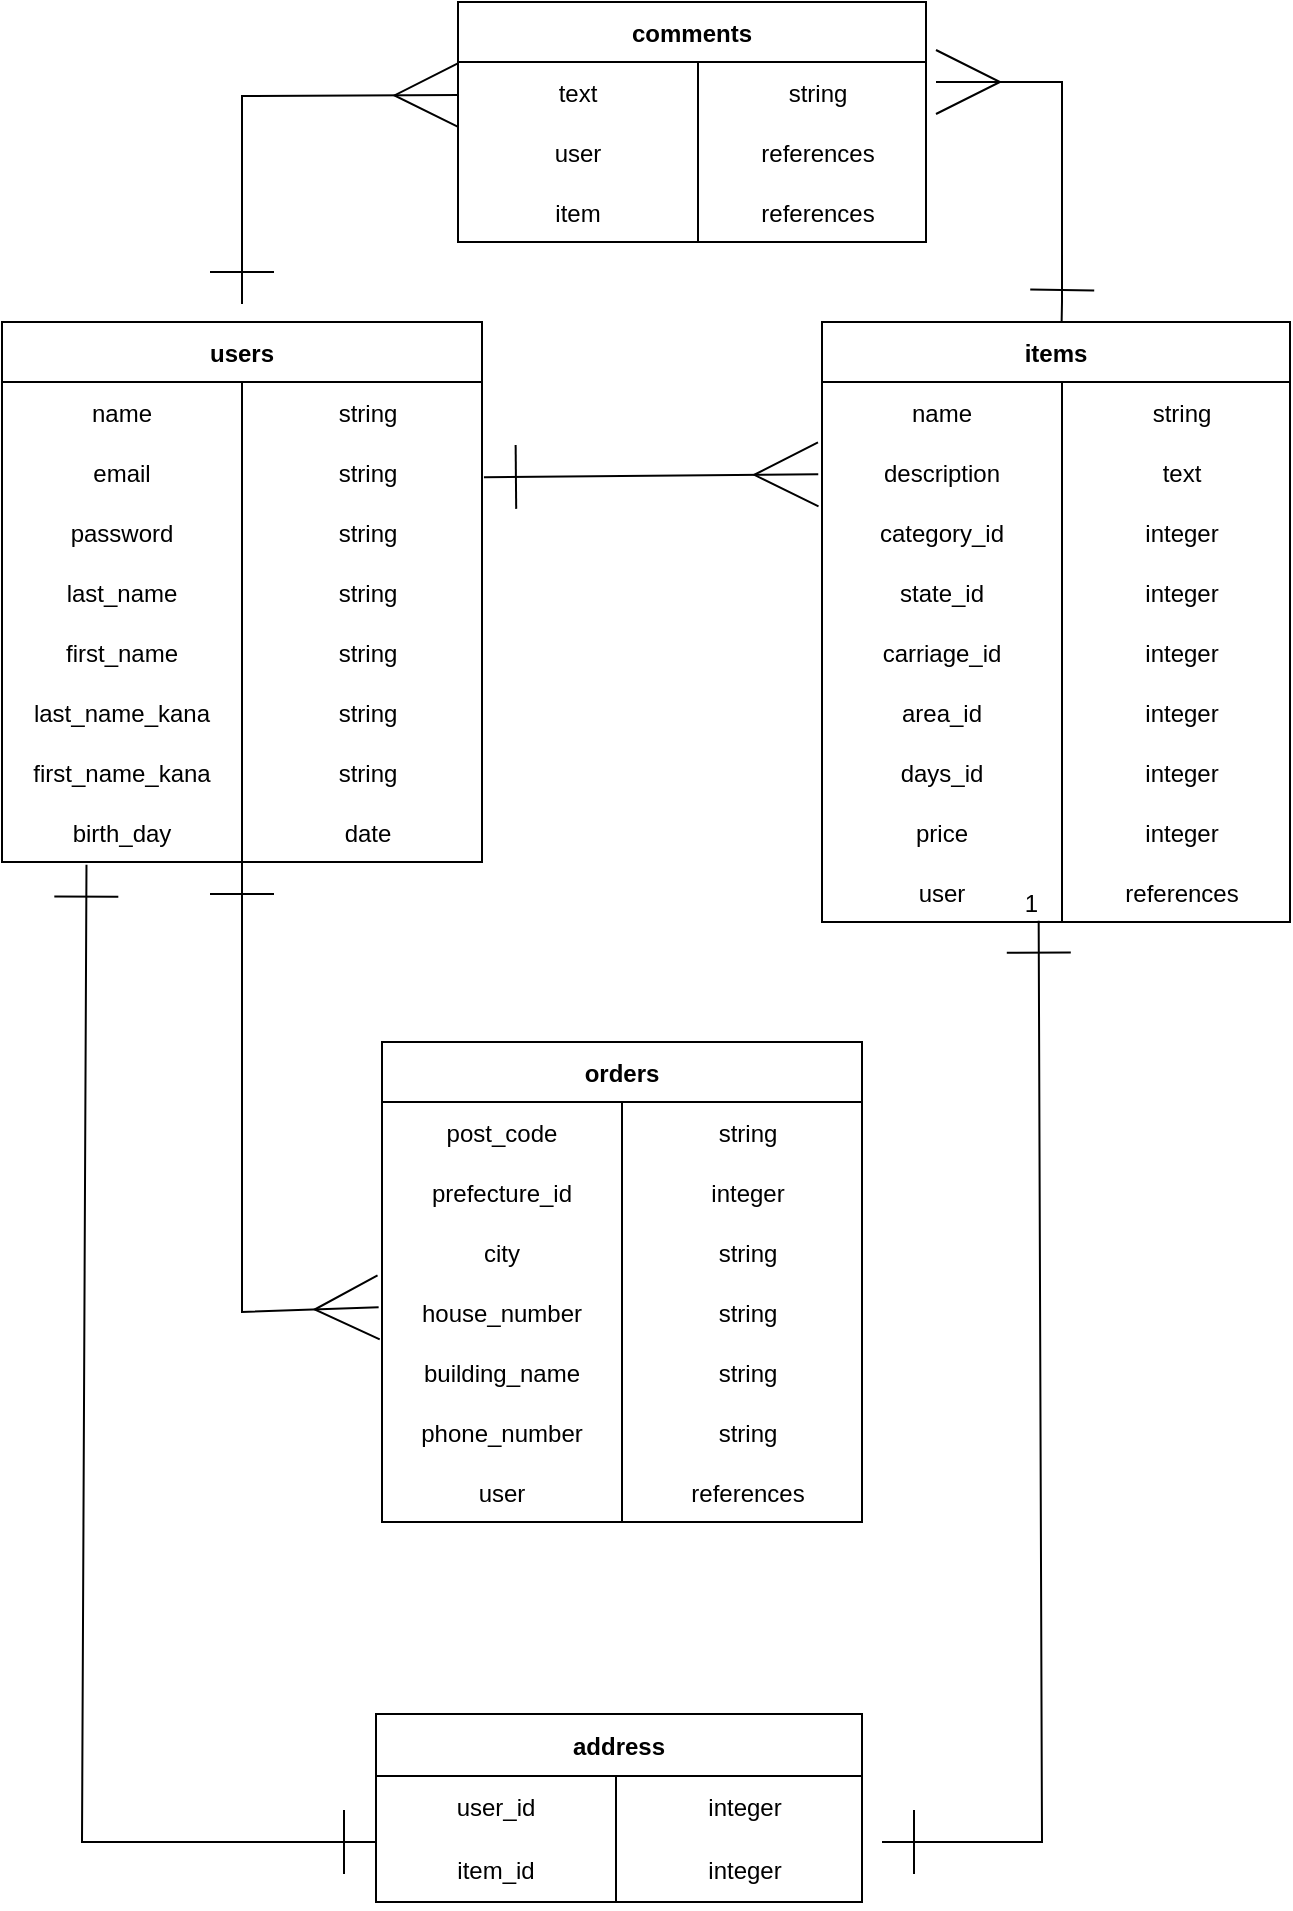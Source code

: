 <mxfile version="13.10.0" type="embed">
    <diagram id="Gu8R4DrEWCZwW9b-5CTM" name="ページ1">
        <mxGraphModel dx="643" dy="1870" grid="1" gridSize="10" guides="1" tooltips="1" connect="0" arrows="0" fold="1" page="1" pageScale="1" pageWidth="827" pageHeight="1169" math="0" shadow="0">
            <root>
                <mxCell id="0"/>
                <mxCell id="1" parent="0"/>
                <mxCell id="463" style="edgeStyle=none;rounded=0;orthogonalLoop=1;jettySize=auto;html=1;entryX=-0.008;entryY=0.538;entryDx=0;entryDy=0;entryPerimeter=0;startSize=30;endArrow=ERmany;endFill=0;exitX=1.004;exitY=0.586;exitDx=0;exitDy=0;exitPerimeter=0;startArrow=ERone;startFill=0;endSize=30;" parent="1" source="380" target="407" edge="1">
                    <mxGeometry relative="1" as="geometry"/>
                </mxCell>
                <mxCell id="571" style="edgeStyle=none;rounded=0;orthogonalLoop=1;jettySize=auto;html=1;entryX=0.001;entryY=0.388;entryDx=0;entryDy=0;entryPerimeter=0;startSize=30;endArrow=ERmany;endFill=0;endSize=30;startFill=0;startArrow=ERone;" parent="1" target="543" edge="1">
                    <mxGeometry relative="1" as="geometry">
                        <Array as="points">
                            <mxPoint x="160" y="7"/>
                        </Array>
                        <mxPoint x="160" y="111" as="sourcePoint"/>
                    </mxGeometry>
                </mxCell>
                <mxCell id="575" style="edgeStyle=none;rounded=0;orthogonalLoop=1;jettySize=auto;html=1;startSize=30;endArrow=ERmany;endFill=0;entryX=-0.007;entryY=0.422;entryDx=0;entryDy=0;entryPerimeter=0;startArrow=ERone;startFill=0;endSize=30;" parent="1" source="376" target="494" edge="1">
                    <mxGeometry relative="1" as="geometry">
                        <mxPoint x="160" y="600" as="targetPoint"/>
                        <Array as="points">
                            <mxPoint x="160" y="615"/>
                        </Array>
                    </mxGeometry>
                </mxCell>
                <mxCell id="376" value="users" style="shape=table;startSize=30;container=1;collapsible=1;childLayout=tableLayout;fixedRows=1;rowLines=0;fontStyle=1;align=center;resizeLast=1;fillColor=none;" parent="1" vertex="1">
                    <mxGeometry x="40" y="120" width="240" height="270" as="geometry"/>
                </mxCell>
                <mxCell id="377" value="" style="shape=partialRectangle;collapsible=0;dropTarget=0;pointerEvents=0;fillColor=none;top=0;left=0;bottom=0;right=0;points=[[0,0.5],[1,0.5]];portConstraint=eastwest;" parent="376" vertex="1">
                    <mxGeometry y="30" width="240" height="30" as="geometry"/>
                </mxCell>
                <mxCell id="378" value="name" style="shape=partialRectangle;connectable=0;fillColor=none;top=0;left=0;bottom=0;right=0;editable=1;overflow=hidden;" parent="377" vertex="1">
                    <mxGeometry width="120" height="30" as="geometry"/>
                </mxCell>
                <mxCell id="379" value="string" style="shape=partialRectangle;connectable=0;fillColor=none;top=0;left=0;bottom=0;right=0;align=center;spacingLeft=6;overflow=hidden;shadow=0;" parent="377" vertex="1">
                    <mxGeometry x="120" width="120" height="30" as="geometry"/>
                </mxCell>
                <mxCell id="380" value="" style="shape=partialRectangle;collapsible=0;dropTarget=0;pointerEvents=0;fillColor=none;top=0;left=0;bottom=0;right=0;points=[[0,0.5],[1,0.5]];portConstraint=eastwest;" parent="376" vertex="1">
                    <mxGeometry y="60" width="240" height="30" as="geometry"/>
                </mxCell>
                <mxCell id="381" value="email" style="shape=partialRectangle;connectable=0;fillColor=none;top=0;left=0;bottom=0;right=0;editable=1;overflow=hidden;" parent="380" vertex="1">
                    <mxGeometry width="120" height="30" as="geometry"/>
                </mxCell>
                <mxCell id="382" value="string" style="shape=partialRectangle;connectable=0;fillColor=none;top=0;left=0;bottom=0;right=0;align=center;spacingLeft=6;overflow=hidden;shadow=0;" parent="380" vertex="1">
                    <mxGeometry x="120" width="120" height="30" as="geometry"/>
                </mxCell>
                <mxCell id="400" style="shape=partialRectangle;collapsible=0;dropTarget=0;pointerEvents=0;fillColor=none;top=0;left=0;bottom=0;right=0;points=[[0,0.5],[1,0.5]];portConstraint=eastwest;" parent="376" vertex="1">
                    <mxGeometry y="90" width="240" height="30" as="geometry"/>
                </mxCell>
                <mxCell id="401" value="password" style="shape=partialRectangle;connectable=0;fillColor=none;top=0;left=0;bottom=0;right=0;editable=1;overflow=hidden;" parent="400" vertex="1">
                    <mxGeometry width="120" height="30" as="geometry"/>
                </mxCell>
                <mxCell id="402" value="string" style="shape=partialRectangle;connectable=0;fillColor=none;top=0;left=0;bottom=0;right=0;align=center;spacingLeft=6;overflow=hidden;shadow=0;" parent="400" vertex="1">
                    <mxGeometry x="120" width="120" height="30" as="geometry"/>
                </mxCell>
                <mxCell id="426" style="shape=partialRectangle;collapsible=0;dropTarget=0;pointerEvents=0;fillColor=none;top=0;left=0;bottom=0;right=0;points=[[0,0.5],[1,0.5]];portConstraint=eastwest;" parent="376" vertex="1">
                    <mxGeometry y="120" width="240" height="30" as="geometry"/>
                </mxCell>
                <mxCell id="427" value="last_name" style="shape=partialRectangle;connectable=0;fillColor=none;top=0;left=0;bottom=0;right=0;editable=1;overflow=hidden;" parent="426" vertex="1">
                    <mxGeometry width="120" height="30" as="geometry"/>
                </mxCell>
                <mxCell id="428" value="string" style="shape=partialRectangle;connectable=0;fillColor=none;top=0;left=0;bottom=0;right=0;align=center;spacingLeft=6;overflow=hidden;shadow=0;" parent="426" vertex="1">
                    <mxGeometry x="120" width="120" height="30" as="geometry"/>
                </mxCell>
                <mxCell id="423" style="shape=partialRectangle;collapsible=0;dropTarget=0;pointerEvents=0;fillColor=none;top=0;left=0;bottom=0;right=0;points=[[0,0.5],[1,0.5]];portConstraint=eastwest;" parent="376" vertex="1">
                    <mxGeometry y="150" width="240" height="30" as="geometry"/>
                </mxCell>
                <mxCell id="424" value="first_name" style="shape=partialRectangle;connectable=0;fillColor=none;top=0;left=0;bottom=0;right=0;editable=1;overflow=hidden;" parent="423" vertex="1">
                    <mxGeometry width="120" height="30" as="geometry"/>
                </mxCell>
                <mxCell id="425" value="string" style="shape=partialRectangle;connectable=0;fillColor=none;top=0;left=0;bottom=0;right=0;align=center;spacingLeft=6;overflow=hidden;shadow=0;" parent="423" vertex="1">
                    <mxGeometry x="120" width="120" height="30" as="geometry"/>
                </mxCell>
                <mxCell id="435" style="shape=partialRectangle;collapsible=0;dropTarget=0;pointerEvents=0;fillColor=none;top=0;left=0;bottom=0;right=0;points=[[0,0.5],[1,0.5]];portConstraint=eastwest;" parent="376" vertex="1">
                    <mxGeometry y="180" width="240" height="30" as="geometry"/>
                </mxCell>
                <mxCell id="436" value="last_name_kana" style="shape=partialRectangle;connectable=0;fillColor=none;top=0;left=0;bottom=0;right=0;editable=1;overflow=hidden;" parent="435" vertex="1">
                    <mxGeometry width="120" height="30" as="geometry"/>
                </mxCell>
                <mxCell id="437" value="string" style="shape=partialRectangle;connectable=0;fillColor=none;top=0;left=0;bottom=0;right=0;align=center;spacingLeft=6;overflow=hidden;shadow=0;" parent="435" vertex="1">
                    <mxGeometry x="120" width="120" height="30" as="geometry"/>
                </mxCell>
                <mxCell id="432" style="shape=partialRectangle;collapsible=0;dropTarget=0;pointerEvents=0;fillColor=none;top=0;left=0;bottom=0;right=0;points=[[0,0.5],[1,0.5]];portConstraint=eastwest;" parent="376" vertex="1">
                    <mxGeometry y="210" width="240" height="30" as="geometry"/>
                </mxCell>
                <mxCell id="433" value="first_name_kana" style="shape=partialRectangle;connectable=0;fillColor=none;top=0;left=0;bottom=0;right=0;editable=1;overflow=hidden;" parent="432" vertex="1">
                    <mxGeometry width="120" height="30" as="geometry"/>
                </mxCell>
                <mxCell id="434" value="string" style="shape=partialRectangle;connectable=0;fillColor=none;top=0;left=0;bottom=0;right=0;align=center;spacingLeft=6;overflow=hidden;shadow=0;" parent="432" vertex="1">
                    <mxGeometry x="120" width="120" height="30" as="geometry"/>
                </mxCell>
                <mxCell id="429" style="shape=partialRectangle;collapsible=0;dropTarget=0;pointerEvents=0;fillColor=none;top=0;left=0;bottom=0;right=0;points=[[0,0.5],[1,0.5]];portConstraint=eastwest;" parent="376" vertex="1">
                    <mxGeometry y="240" width="240" height="30" as="geometry"/>
                </mxCell>
                <mxCell id="430" value="birth_day" style="shape=partialRectangle;connectable=0;fillColor=none;top=0;left=0;bottom=0;right=0;editable=1;overflow=hidden;" parent="429" vertex="1">
                    <mxGeometry width="120" height="30" as="geometry"/>
                </mxCell>
                <mxCell id="431" value="date" style="shape=partialRectangle;connectable=0;fillColor=none;top=0;left=0;bottom=0;right=0;align=center;spacingLeft=6;overflow=hidden;shadow=0;" parent="429" vertex="1">
                    <mxGeometry x="120" width="120" height="30" as="geometry"/>
                </mxCell>
                <mxCell id="573" style="edgeStyle=none;rounded=0;orthogonalLoop=1;jettySize=auto;html=1;startSize=30;endArrow=ERmany;endFill=0;endSize=30;startFill=0;startArrow=ERone;" parent="1" source="403" edge="1">
                    <mxGeometry relative="1" as="geometry">
                        <Array as="points">
                            <mxPoint x="570" y="110"/>
                            <mxPoint x="570"/>
                        </Array>
                        <mxPoint x="507" as="targetPoint"/>
                    </mxGeometry>
                </mxCell>
                <mxCell id="403" value="items" style="shape=table;startSize=30;container=1;collapsible=1;childLayout=tableLayout;fixedRows=1;rowLines=0;fontStyle=1;align=center;resizeLast=1;fillColor=none;" parent="1" vertex="1">
                    <mxGeometry x="450" y="120" width="234" height="300" as="geometry"/>
                </mxCell>
                <mxCell id="404" value="" style="shape=partialRectangle;collapsible=0;dropTarget=0;pointerEvents=0;fillColor=none;top=0;left=0;bottom=0;right=0;points=[[0,0.5],[1,0.5]];portConstraint=eastwest;" parent="403" vertex="1">
                    <mxGeometry y="30" width="234" height="30" as="geometry"/>
                </mxCell>
                <mxCell id="405" value="name" style="shape=partialRectangle;connectable=0;fillColor=none;top=0;left=0;bottom=0;right=0;editable=1;overflow=hidden;" parent="404" vertex="1">
                    <mxGeometry width="120" height="30" as="geometry"/>
                </mxCell>
                <mxCell id="406" value="string" style="shape=partialRectangle;connectable=0;fillColor=none;top=0;left=0;bottom=0;right=0;align=center;spacingLeft=6;overflow=hidden;shadow=0;" parent="404" vertex="1">
                    <mxGeometry x="120" width="114" height="30" as="geometry"/>
                </mxCell>
                <mxCell id="407" value="" style="shape=partialRectangle;collapsible=0;dropTarget=0;pointerEvents=0;fillColor=none;top=0;left=0;bottom=0;right=0;points=[[0,0.5],[1,0.5]];portConstraint=eastwest;" parent="403" vertex="1">
                    <mxGeometry y="60" width="234" height="30" as="geometry"/>
                </mxCell>
                <mxCell id="408" value="description" style="shape=partialRectangle;connectable=0;fillColor=none;top=0;left=0;bottom=0;right=0;editable=1;overflow=hidden;" parent="407" vertex="1">
                    <mxGeometry width="120" height="30" as="geometry"/>
                </mxCell>
                <mxCell id="409" value="text" style="shape=partialRectangle;connectable=0;fillColor=none;top=0;left=0;bottom=0;right=0;align=center;spacingLeft=6;overflow=hidden;shadow=0;" parent="407" vertex="1">
                    <mxGeometry x="120" width="114" height="30" as="geometry"/>
                </mxCell>
                <mxCell id="410" style="shape=partialRectangle;collapsible=0;dropTarget=0;pointerEvents=0;fillColor=none;top=0;left=0;bottom=0;right=0;points=[[0,0.5],[1,0.5]];portConstraint=eastwest;" parent="403" vertex="1">
                    <mxGeometry y="90" width="234" height="30" as="geometry"/>
                </mxCell>
                <mxCell id="411" value="category_id" style="shape=partialRectangle;connectable=0;fillColor=none;top=0;left=0;bottom=0;right=0;editable=1;overflow=hidden;" parent="410" vertex="1">
                    <mxGeometry width="120" height="30" as="geometry"/>
                </mxCell>
                <mxCell id="412" value="integer" style="shape=partialRectangle;connectable=0;fillColor=none;top=0;left=0;bottom=0;right=0;align=center;spacingLeft=6;overflow=hidden;shadow=0;" parent="410" vertex="1">
                    <mxGeometry x="120" width="114" height="30" as="geometry"/>
                </mxCell>
                <mxCell id="467" style="shape=partialRectangle;collapsible=0;dropTarget=0;pointerEvents=0;fillColor=none;top=0;left=0;bottom=0;right=0;points=[[0,0.5],[1,0.5]];portConstraint=eastwest;" parent="403" vertex="1">
                    <mxGeometry y="120" width="234" height="30" as="geometry"/>
                </mxCell>
                <mxCell id="468" value="state_id" style="shape=partialRectangle;connectable=0;fillColor=none;top=0;left=0;bottom=0;right=0;editable=1;overflow=hidden;" parent="467" vertex="1">
                    <mxGeometry width="120" height="30" as="geometry"/>
                </mxCell>
                <mxCell id="469" value="integer" style="shape=partialRectangle;connectable=0;fillColor=none;top=0;left=0;bottom=0;right=0;align=center;spacingLeft=6;overflow=hidden;shadow=0;" parent="467" vertex="1">
                    <mxGeometry x="120" width="114" height="30" as="geometry"/>
                </mxCell>
                <mxCell id="464" style="shape=partialRectangle;collapsible=0;dropTarget=0;pointerEvents=0;fillColor=none;top=0;left=0;bottom=0;right=0;points=[[0,0.5],[1,0.5]];portConstraint=eastwest;" parent="403" vertex="1">
                    <mxGeometry y="150" width="234" height="30" as="geometry"/>
                </mxCell>
                <mxCell id="465" value="carriage_id" style="shape=partialRectangle;connectable=0;fillColor=none;top=0;left=0;bottom=0;right=0;editable=1;overflow=hidden;" parent="464" vertex="1">
                    <mxGeometry width="120" height="30" as="geometry"/>
                </mxCell>
                <mxCell id="466" value="integer" style="shape=partialRectangle;connectable=0;fillColor=none;top=0;left=0;bottom=0;right=0;align=center;spacingLeft=6;overflow=hidden;shadow=0;" parent="464" vertex="1">
                    <mxGeometry x="120" width="114" height="30" as="geometry"/>
                </mxCell>
                <mxCell id="473" style="shape=partialRectangle;collapsible=0;dropTarget=0;pointerEvents=0;fillColor=none;top=0;left=0;bottom=0;right=0;points=[[0,0.5],[1,0.5]];portConstraint=eastwest;" parent="403" vertex="1">
                    <mxGeometry y="180" width="234" height="30" as="geometry"/>
                </mxCell>
                <mxCell id="474" value="area_id" style="shape=partialRectangle;connectable=0;fillColor=none;top=0;left=0;bottom=0;right=0;editable=1;overflow=hidden;" parent="473" vertex="1">
                    <mxGeometry width="120" height="30" as="geometry"/>
                </mxCell>
                <mxCell id="475" value="integer" style="shape=partialRectangle;connectable=0;fillColor=none;top=0;left=0;bottom=0;right=0;align=center;spacingLeft=6;overflow=hidden;shadow=0;" parent="473" vertex="1">
                    <mxGeometry x="120" width="114" height="30" as="geometry"/>
                </mxCell>
                <mxCell id="470" style="shape=partialRectangle;collapsible=0;dropTarget=0;pointerEvents=0;fillColor=none;top=0;left=0;bottom=0;right=0;points=[[0,0.5],[1,0.5]];portConstraint=eastwest;" parent="403" vertex="1">
                    <mxGeometry y="210" width="234" height="30" as="geometry"/>
                </mxCell>
                <mxCell id="471" value="days_id" style="shape=partialRectangle;connectable=0;fillColor=none;top=0;left=0;bottom=0;right=0;editable=1;overflow=hidden;" parent="470" vertex="1">
                    <mxGeometry width="120" height="30" as="geometry"/>
                </mxCell>
                <mxCell id="472" value="integer" style="shape=partialRectangle;connectable=0;fillColor=none;top=0;left=0;bottom=0;right=0;align=center;spacingLeft=6;overflow=hidden;shadow=0;" parent="470" vertex="1">
                    <mxGeometry x="120" width="114" height="30" as="geometry"/>
                </mxCell>
                <mxCell id="476" style="shape=partialRectangle;collapsible=0;dropTarget=0;pointerEvents=0;fillColor=none;top=0;left=0;bottom=0;right=0;points=[[0,0.5],[1,0.5]];portConstraint=eastwest;" parent="403" vertex="1">
                    <mxGeometry y="240" width="234" height="30" as="geometry"/>
                </mxCell>
                <mxCell id="477" value="price" style="shape=partialRectangle;connectable=0;fillColor=none;top=0;left=0;bottom=0;right=0;editable=1;overflow=hidden;" parent="476" vertex="1">
                    <mxGeometry width="120" height="30" as="geometry"/>
                </mxCell>
                <mxCell id="478" value="integer" style="shape=partialRectangle;connectable=0;fillColor=none;top=0;left=0;bottom=0;right=0;align=center;spacingLeft=6;overflow=hidden;shadow=0;" parent="476" vertex="1">
                    <mxGeometry x="120" width="114" height="30" as="geometry"/>
                </mxCell>
                <mxCell id="613" style="shape=partialRectangle;collapsible=0;dropTarget=0;pointerEvents=0;fillColor=none;top=0;left=0;bottom=0;right=0;points=[[0,0.5],[1,0.5]];portConstraint=eastwest;" parent="403" vertex="1">
                    <mxGeometry y="270" width="234" height="30" as="geometry"/>
                </mxCell>
                <mxCell id="614" value="user" style="shape=partialRectangle;connectable=0;fillColor=none;top=0;left=0;bottom=0;right=0;editable=1;overflow=hidden;" parent="613" vertex="1">
                    <mxGeometry width="120" height="30" as="geometry"/>
                </mxCell>
                <mxCell id="615" value="references" style="shape=partialRectangle;connectable=0;fillColor=none;top=0;left=0;bottom=0;right=0;align=center;spacingLeft=6;overflow=hidden;shadow=0;" parent="613" vertex="1">
                    <mxGeometry x="120" width="114" height="30" as="geometry"/>
                </mxCell>
                <mxCell id="413" value="orders" style="shape=table;startSize=30;container=1;collapsible=1;childLayout=tableLayout;fixedRows=1;rowLines=0;fontStyle=1;align=center;resizeLast=1;fillColor=none;" parent="1" vertex="1">
                    <mxGeometry x="230" y="480" width="240" height="240" as="geometry"/>
                </mxCell>
                <mxCell id="485" style="shape=partialRectangle;collapsible=0;dropTarget=0;pointerEvents=0;fillColor=none;top=0;left=0;bottom=0;right=0;points=[[0,0.5],[1,0.5]];portConstraint=eastwest;" parent="413" vertex="1">
                    <mxGeometry y="30" width="240" height="30" as="geometry"/>
                </mxCell>
                <mxCell id="486" value="post_code" style="shape=partialRectangle;connectable=0;fillColor=none;top=0;left=0;bottom=0;right=0;editable=1;overflow=hidden;" parent="485" vertex="1">
                    <mxGeometry width="120" height="30" as="geometry"/>
                </mxCell>
                <mxCell id="487" value="string" style="shape=partialRectangle;connectable=0;fillColor=none;top=0;left=0;bottom=0;right=0;align=center;spacingLeft=6;overflow=hidden;shadow=0;" parent="485" vertex="1">
                    <mxGeometry x="120" width="120" height="30" as="geometry"/>
                </mxCell>
                <mxCell id="488" style="shape=partialRectangle;collapsible=0;dropTarget=0;pointerEvents=0;fillColor=none;top=0;left=0;bottom=0;right=0;points=[[0,0.5],[1,0.5]];portConstraint=eastwest;" parent="413" vertex="1">
                    <mxGeometry y="60" width="240" height="30" as="geometry"/>
                </mxCell>
                <mxCell id="489" value="prefecture_id" style="shape=partialRectangle;connectable=0;fillColor=none;top=0;left=0;bottom=0;right=0;editable=1;overflow=hidden;fontStyle=0" parent="488" vertex="1">
                    <mxGeometry width="120" height="30" as="geometry"/>
                </mxCell>
                <mxCell id="490" value="integer" style="shape=partialRectangle;connectable=0;fillColor=none;top=0;left=0;bottom=0;right=0;align=center;spacingLeft=6;overflow=hidden;shadow=0;" parent="488" vertex="1">
                    <mxGeometry x="120" width="120" height="30" as="geometry"/>
                </mxCell>
                <mxCell id="491" style="shape=partialRectangle;collapsible=0;dropTarget=0;pointerEvents=0;fillColor=none;top=0;left=0;bottom=0;right=0;points=[[0,0.5],[1,0.5]];portConstraint=eastwest;" parent="413" vertex="1">
                    <mxGeometry y="90" width="240" height="30" as="geometry"/>
                </mxCell>
                <mxCell id="492" value="city" style="shape=partialRectangle;connectable=0;fillColor=none;top=0;left=0;bottom=0;right=0;editable=1;overflow=hidden;" parent="491" vertex="1">
                    <mxGeometry width="120" height="30" as="geometry"/>
                </mxCell>
                <mxCell id="493" value="string" style="shape=partialRectangle;connectable=0;fillColor=none;top=0;left=0;bottom=0;right=0;align=center;spacingLeft=6;overflow=hidden;shadow=0;" parent="491" vertex="1">
                    <mxGeometry x="120" width="120" height="30" as="geometry"/>
                </mxCell>
                <mxCell id="494" style="shape=partialRectangle;collapsible=0;dropTarget=0;pointerEvents=0;fillColor=none;top=0;left=0;bottom=0;right=0;points=[[0,0.5],[1,0.5]];portConstraint=eastwest;" parent="413" vertex="1">
                    <mxGeometry y="120" width="240" height="30" as="geometry"/>
                </mxCell>
                <mxCell id="495" value="house_number" style="shape=partialRectangle;connectable=0;fillColor=none;top=0;left=0;bottom=0;right=0;editable=1;overflow=hidden;" parent="494" vertex="1">
                    <mxGeometry width="120" height="30" as="geometry"/>
                </mxCell>
                <mxCell id="496" value="string" style="shape=partialRectangle;connectable=0;fillColor=none;top=0;left=0;bottom=0;right=0;align=center;spacingLeft=6;overflow=hidden;shadow=0;" parent="494" vertex="1">
                    <mxGeometry x="120" width="120" height="30" as="geometry"/>
                </mxCell>
                <mxCell id="497" style="shape=partialRectangle;collapsible=0;dropTarget=0;pointerEvents=0;fillColor=none;top=0;left=0;bottom=0;right=0;points=[[0,0.5],[1,0.5]];portConstraint=eastwest;" parent="413" vertex="1">
                    <mxGeometry y="150" width="240" height="30" as="geometry"/>
                </mxCell>
                <mxCell id="498" value="building_name" style="shape=partialRectangle;connectable=0;fillColor=none;top=0;left=0;bottom=0;right=0;editable=1;overflow=hidden;" parent="497" vertex="1">
                    <mxGeometry width="120" height="30" as="geometry"/>
                </mxCell>
                <mxCell id="499" value="string" style="shape=partialRectangle;connectable=0;fillColor=none;top=0;left=0;bottom=0;right=0;align=center;spacingLeft=6;overflow=hidden;shadow=0;" parent="497" vertex="1">
                    <mxGeometry x="120" width="120" height="30" as="geometry"/>
                </mxCell>
                <mxCell id="500" style="shape=partialRectangle;collapsible=0;dropTarget=0;pointerEvents=0;fillColor=none;top=0;left=0;bottom=0;right=0;points=[[0,0.5],[1,0.5]];portConstraint=eastwest;" parent="413" vertex="1">
                    <mxGeometry y="180" width="240" height="30" as="geometry"/>
                </mxCell>
                <mxCell id="501" value="phone_number" style="shape=partialRectangle;connectable=0;fillColor=none;top=0;left=0;bottom=0;right=0;editable=1;overflow=hidden;" parent="500" vertex="1">
                    <mxGeometry width="120" height="30" as="geometry"/>
                </mxCell>
                <mxCell id="502" value="string" style="shape=partialRectangle;connectable=0;fillColor=none;top=0;left=0;bottom=0;right=0;align=center;spacingLeft=6;overflow=hidden;shadow=0;" parent="500" vertex="1">
                    <mxGeometry x="120" width="120" height="30" as="geometry"/>
                </mxCell>
                <mxCell id="616" style="shape=partialRectangle;collapsible=0;dropTarget=0;pointerEvents=0;fillColor=none;top=0;left=0;bottom=0;right=0;points=[[0,0.5],[1,0.5]];portConstraint=eastwest;" parent="413" vertex="1">
                    <mxGeometry y="210" width="240" height="30" as="geometry"/>
                </mxCell>
                <mxCell id="617" value="user" style="shape=partialRectangle;connectable=0;fillColor=none;top=0;left=0;bottom=0;right=0;editable=1;overflow=hidden;" parent="616" vertex="1">
                    <mxGeometry width="120" height="30" as="geometry"/>
                </mxCell>
                <mxCell id="618" value="references" style="shape=partialRectangle;connectable=0;fillColor=none;top=0;left=0;bottom=0;right=0;align=center;spacingLeft=6;overflow=hidden;shadow=0;" parent="616" vertex="1">
                    <mxGeometry x="120" width="120" height="30" as="geometry"/>
                </mxCell>
                <mxCell id="543" value="comments" style="shape=table;startSize=30;container=1;collapsible=1;childLayout=tableLayout;fixedRows=1;rowLines=0;fontStyle=1;align=center;resizeLast=1;fillColor=none;" parent="1" vertex="1">
                    <mxGeometry x="268" y="-40" width="234" height="120" as="geometry"/>
                </mxCell>
                <mxCell id="553" style="shape=partialRectangle;collapsible=0;dropTarget=0;pointerEvents=0;fillColor=none;top=0;left=0;bottom=0;right=0;points=[[0,0.5],[1,0.5]];portConstraint=eastwest;" parent="543" vertex="1">
                    <mxGeometry y="30" width="234" height="30" as="geometry"/>
                </mxCell>
                <mxCell id="554" value="text" style="shape=partialRectangle;connectable=0;fillColor=none;top=0;left=0;bottom=0;right=0;editable=1;overflow=hidden;" parent="553" vertex="1">
                    <mxGeometry width="120" height="30" as="geometry"/>
                </mxCell>
                <mxCell id="555" value="string" style="shape=partialRectangle;connectable=0;fillColor=none;top=0;left=0;bottom=0;right=0;align=center;spacingLeft=6;overflow=hidden;shadow=0;" parent="553" vertex="1">
                    <mxGeometry x="120" width="114" height="30" as="geometry"/>
                </mxCell>
                <mxCell id="578" style="shape=partialRectangle;collapsible=0;dropTarget=0;pointerEvents=0;fillColor=none;top=0;left=0;bottom=0;right=0;points=[[0,0.5],[1,0.5]];portConstraint=eastwest;" parent="543" vertex="1">
                    <mxGeometry y="60" width="234" height="30" as="geometry"/>
                </mxCell>
                <mxCell id="579" value="user" style="shape=partialRectangle;connectable=0;fillColor=none;top=0;left=0;bottom=0;right=0;editable=1;overflow=hidden;" parent="578" vertex="1">
                    <mxGeometry width="120" height="30" as="geometry"/>
                </mxCell>
                <mxCell id="580" value="references" style="shape=partialRectangle;connectable=0;fillColor=none;top=0;left=0;bottom=0;right=0;align=center;spacingLeft=6;overflow=hidden;shadow=0;" parent="578" vertex="1">
                    <mxGeometry x="120" width="114" height="30" as="geometry"/>
                </mxCell>
                <mxCell id="581" style="shape=partialRectangle;collapsible=0;dropTarget=0;pointerEvents=0;fillColor=none;top=0;left=0;bottom=0;right=0;points=[[0,0.5],[1,0.5]];portConstraint=eastwest;" parent="543" vertex="1">
                    <mxGeometry y="90" width="234" height="30" as="geometry"/>
                </mxCell>
                <mxCell id="582" value="item" style="shape=partialRectangle;connectable=0;fillColor=none;top=0;left=0;bottom=0;right=0;editable=1;overflow=hidden;" parent="581" vertex="1">
                    <mxGeometry width="120" height="30" as="geometry"/>
                </mxCell>
                <mxCell id="583" value="references" style="shape=partialRectangle;connectable=0;fillColor=none;top=0;left=0;bottom=0;right=0;align=center;spacingLeft=6;overflow=hidden;shadow=0;" parent="581" vertex="1">
                    <mxGeometry x="120" width="114" height="30" as="geometry"/>
                </mxCell>
                <mxCell id="572" style="edgeStyle=none;rounded=0;orthogonalLoop=1;jettySize=auto;html=1;entryX=0.486;entryY=0.002;entryDx=0;entryDy=0;entryPerimeter=0;startSize=30;endArrow=ERmany;endFill=0;" parent="1" source="376" target="376" edge="1">
                    <mxGeometry relative="1" as="geometry"/>
                </mxCell>
                <mxCell id="627" value="address" style="shape=table;startSize=31;container=1;collapsible=1;childLayout=tableLayout;fixedRows=1;rowLines=0;fontStyle=1;align=center;resizeLast=1;fillColor=none;labelBackgroundColor=none;" vertex="1" parent="1">
                    <mxGeometry x="227" y="816" width="243" height="94" as="geometry"/>
                </mxCell>
                <mxCell id="634" style="shape=partialRectangle;collapsible=0;dropTarget=0;pointerEvents=0;fillColor=none;top=0;left=0;bottom=0;right=0;points=[[0,0.5],[1,0.5]];portConstraint=eastwest;" vertex="1" parent="627">
                    <mxGeometry y="31" width="243" height="30" as="geometry"/>
                </mxCell>
                <mxCell id="635" value="user_id" style="shape=partialRectangle;connectable=0;fillColor=none;top=0;left=0;bottom=0;right=0;editable=1;overflow=hidden;" vertex="1" parent="634">
                    <mxGeometry width="120" height="30" as="geometry"/>
                </mxCell>
                <mxCell id="636" value="integer" style="shape=partialRectangle;connectable=0;fillColor=none;top=0;left=0;bottom=0;right=0;align=center;spacingLeft=6;overflow=hidden;shadow=0;" vertex="1" parent="634">
                    <mxGeometry x="120" width="123" height="30" as="geometry"/>
                </mxCell>
                <mxCell id="637" style="shape=partialRectangle;collapsible=0;dropTarget=0;pointerEvents=0;fillColor=none;top=0;left=0;bottom=0;right=0;points=[[0,0.5],[1,0.5]];portConstraint=eastwest;" vertex="1" parent="627">
                    <mxGeometry y="61" width="243" height="33" as="geometry"/>
                </mxCell>
                <mxCell id="638" value="item_id" style="shape=partialRectangle;connectable=0;fillColor=none;top=0;left=0;bottom=0;right=0;editable=1;overflow=hidden;" vertex="1" parent="637">
                    <mxGeometry width="120" height="33" as="geometry"/>
                </mxCell>
                <mxCell id="639" value="integer" style="shape=partialRectangle;connectable=0;fillColor=none;top=0;left=0;bottom=0;right=0;align=center;spacingLeft=6;overflow=hidden;shadow=0;" vertex="1" parent="637">
                    <mxGeometry x="120" width="123" height="33" as="geometry"/>
                </mxCell>
                <mxCell id="656" value="" style="endArrow=ERone;html=1;rounded=0;entryX=0.463;entryY=0.978;entryDx=0;entryDy=0;entryPerimeter=0;startArrow=ERone;startFill=0;endSize=30;endFill=0;startSize=30;" edge="1" parent="1" target="613">
                    <mxGeometry relative="1" as="geometry">
                        <mxPoint x="480" y="880" as="sourcePoint"/>
                        <mxPoint x="630" y="680" as="targetPoint"/>
                        <Array as="points">
                            <mxPoint x="560" y="880"/>
                        </Array>
                    </mxGeometry>
                </mxCell>
                <mxCell id="657" value="1" style="resizable=0;html=1;align=right;verticalAlign=bottom;" connectable="0" vertex="1" parent="656">
                    <mxGeometry x="1" relative="1" as="geometry"/>
                </mxCell>
                <mxCell id="658" value="" style="endArrow=ERone;html=1;rounded=0;startArrow=ERone;startFill=0;endFill=0;endSize=30;startSize=30;exitX=0.176;exitY=1.044;exitDx=0;exitDy=0;exitPerimeter=0;" edge="1" parent="1" source="429">
                    <mxGeometry relative="1" as="geometry">
                        <mxPoint x="87" y="460" as="sourcePoint"/>
                        <mxPoint x="227" y="880" as="targetPoint"/>
                        <Array as="points">
                            <mxPoint x="80" y="880"/>
                        </Array>
                    </mxGeometry>
                </mxCell>
            </root>
        </mxGraphModel>
    </diagram>
</mxfile>